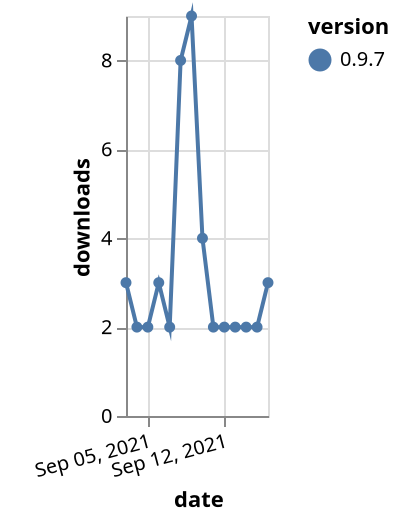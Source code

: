{"$schema": "https://vega.github.io/schema/vega-lite/v5.json", "description": "A simple bar chart with embedded data.", "data": {"values": [{"date": "2021-09-03", "total": 5262, "delta": 3, "version": "0.9.7"}, {"date": "2021-09-04", "total": 5264, "delta": 2, "version": "0.9.7"}, {"date": "2021-09-05", "total": 5266, "delta": 2, "version": "0.9.7"}, {"date": "2021-09-06", "total": 5269, "delta": 3, "version": "0.9.7"}, {"date": "2021-09-07", "total": 5271, "delta": 2, "version": "0.9.7"}, {"date": "2021-09-08", "total": 5279, "delta": 8, "version": "0.9.7"}, {"date": "2021-09-09", "total": 5288, "delta": 9, "version": "0.9.7"}, {"date": "2021-09-10", "total": 5292, "delta": 4, "version": "0.9.7"}, {"date": "2021-09-11", "total": 5294, "delta": 2, "version": "0.9.7"}, {"date": "2021-09-12", "total": 5296, "delta": 2, "version": "0.9.7"}, {"date": "2021-09-13", "total": 5298, "delta": 2, "version": "0.9.7"}, {"date": "2021-09-14", "total": 5300, "delta": 2, "version": "0.9.7"}, {"date": "2021-09-15", "total": 5302, "delta": 2, "version": "0.9.7"}, {"date": "2021-09-16", "total": 5305, "delta": 3, "version": "0.9.7"}]}, "width": "container", "mark": {"type": "line", "point": {"filled": true}}, "encoding": {"x": {"field": "date", "type": "temporal", "timeUnit": "yearmonthdate", "title": "date", "axis": {"labelAngle": -15}}, "y": {"field": "delta", "type": "quantitative", "title": "downloads"}, "color": {"field": "version", "type": "nominal"}, "tooltip": {"field": "delta"}}}